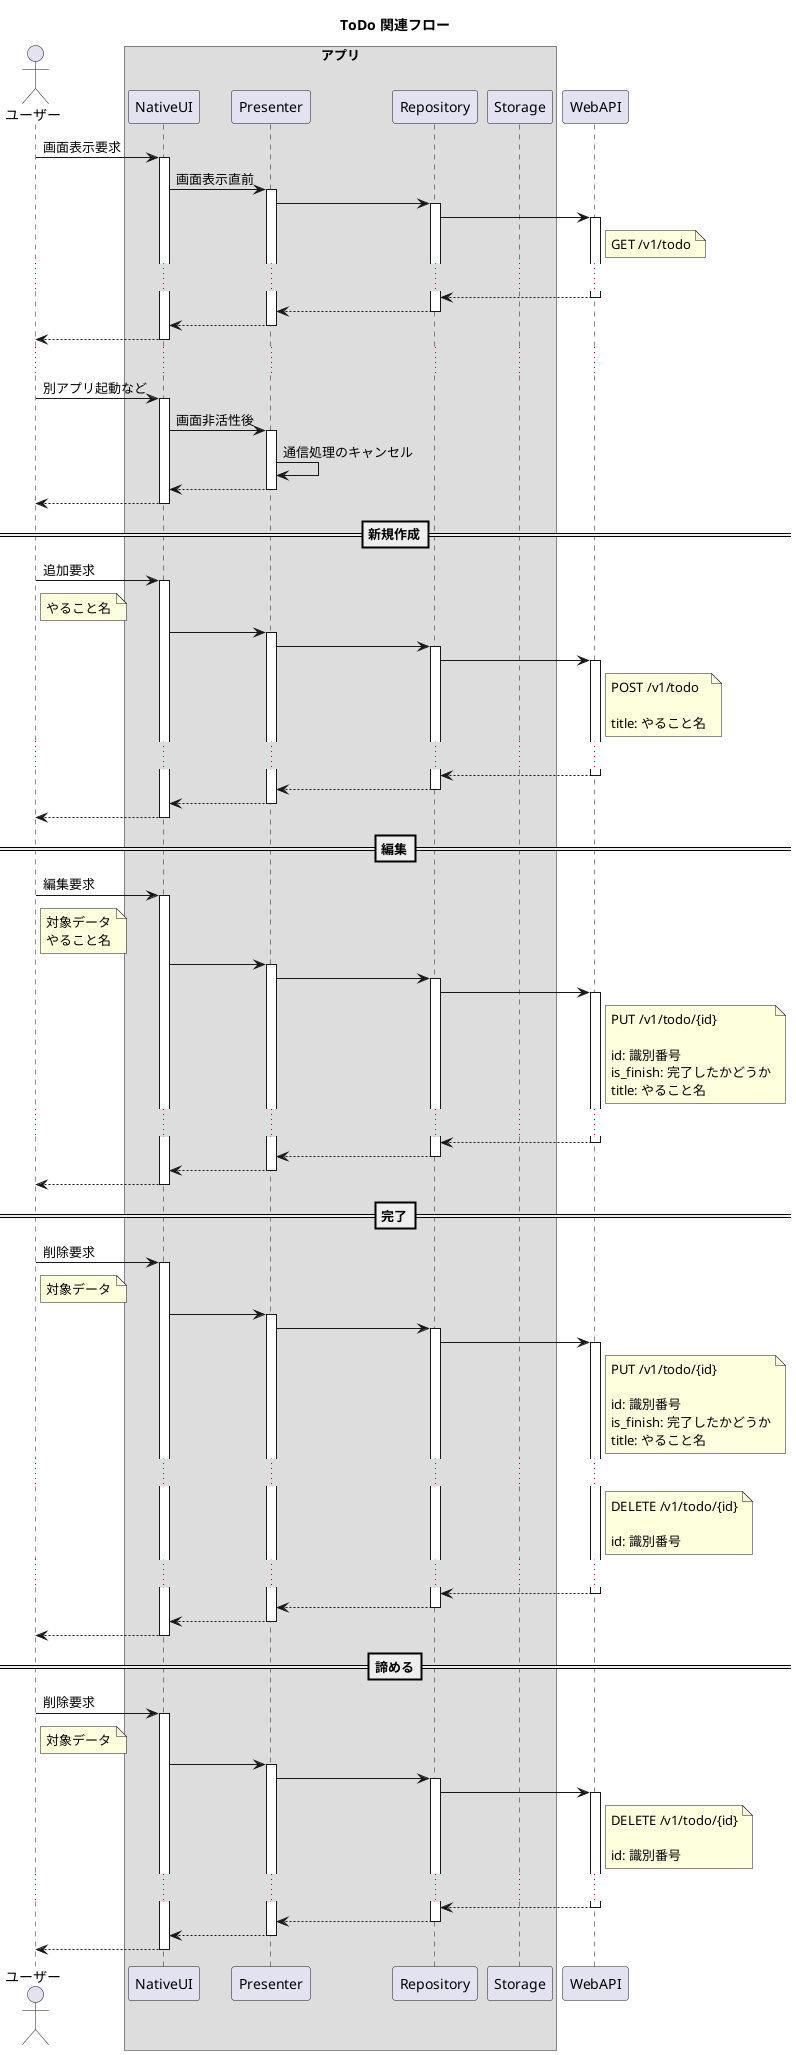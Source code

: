 @startuml ToDo関連フロー
title ToDo 関連フロー

actor ユーザー as user
box アプリ
    participant NativeUI as ui
    participant Presenter as presenter
    participant Repository as model
    participant Storage as db
end box
participant WebAPI as api


user -> ui : 画面表示要求
activate ui
ui -> presenter : 画面表示直前
activate presenter
presenter -> model
activate model
model -> api
activate api
note right of api
    GET /v1/todo
end note
...
api --> model
deactivate api
model --> presenter
deactivate model
presenter --> ui
deactivate presenter
ui --> user
deactivate ui

...

user -> ui : 別アプリ起動など
activate ui
ui -> presenter : 画面非活性後
activate presenter
presenter -> presenter : 通信処理のキャンセル
presenter --> ui
deactivate presenter
ui --> user
deactivate ui


==新規作成==
user -> ui : 追加要求
activate ui
note right of user
   やること名
end note
ui -> presenter
activate presenter
presenter -> model
activate model
model -> api
activate api
note right of api
    POST /v1/todo

    title: やること名
end note
...
api --> model
deactivate api
model --> presenter
deactivate model
presenter --> ui
deactivate presenter
ui --> user
deactivate ui


==編集==
user -> ui : 編集要求
activate ui
note right of user
    対象データ
    やること名
end note
ui -> presenter
activate presenter
presenter -> model
activate model
model -> api
activate api
note right of api
    PUT /v1/todo/{id}

    id: 識別番号
    is_finish: 完了したかどうか
    title: やること名
end note
...
api --> model
deactivate api
model --> presenter
deactivate model
presenter --> ui
deactivate presenter
ui --> user
deactivate ui


==完了==
user -> ui : 削除要求
activate ui
note right of user
    対象データ
end note
ui -> presenter
activate presenter
presenter -> model
activate model
model -> api
activate api
note right of api
    PUT /v1/todo/{id}

    id: 識別番号
    is_finish: 完了したかどうか
    title: やること名
end note
...
note right of api
    DELETE /v1/todo/{id}

    id: 識別番号
end note
...
api --> model
deactivate api
model --> presenter
deactivate model
presenter --> ui
deactivate presenter
ui --> user
deactivate ui


==諦める==
user -> ui : 削除要求
activate ui
note right of user
    対象データ
end note
ui -> presenter
activate presenter
presenter -> model
activate model
model -> api
activate api
note right of api
    DELETE /v1/todo/{id}

    id: 識別番号
end note
...
api --> model
deactivate api
model --> presenter
deactivate model
presenter --> ui
deactivate presenter
ui --> user
deactivate ui


@enduml
